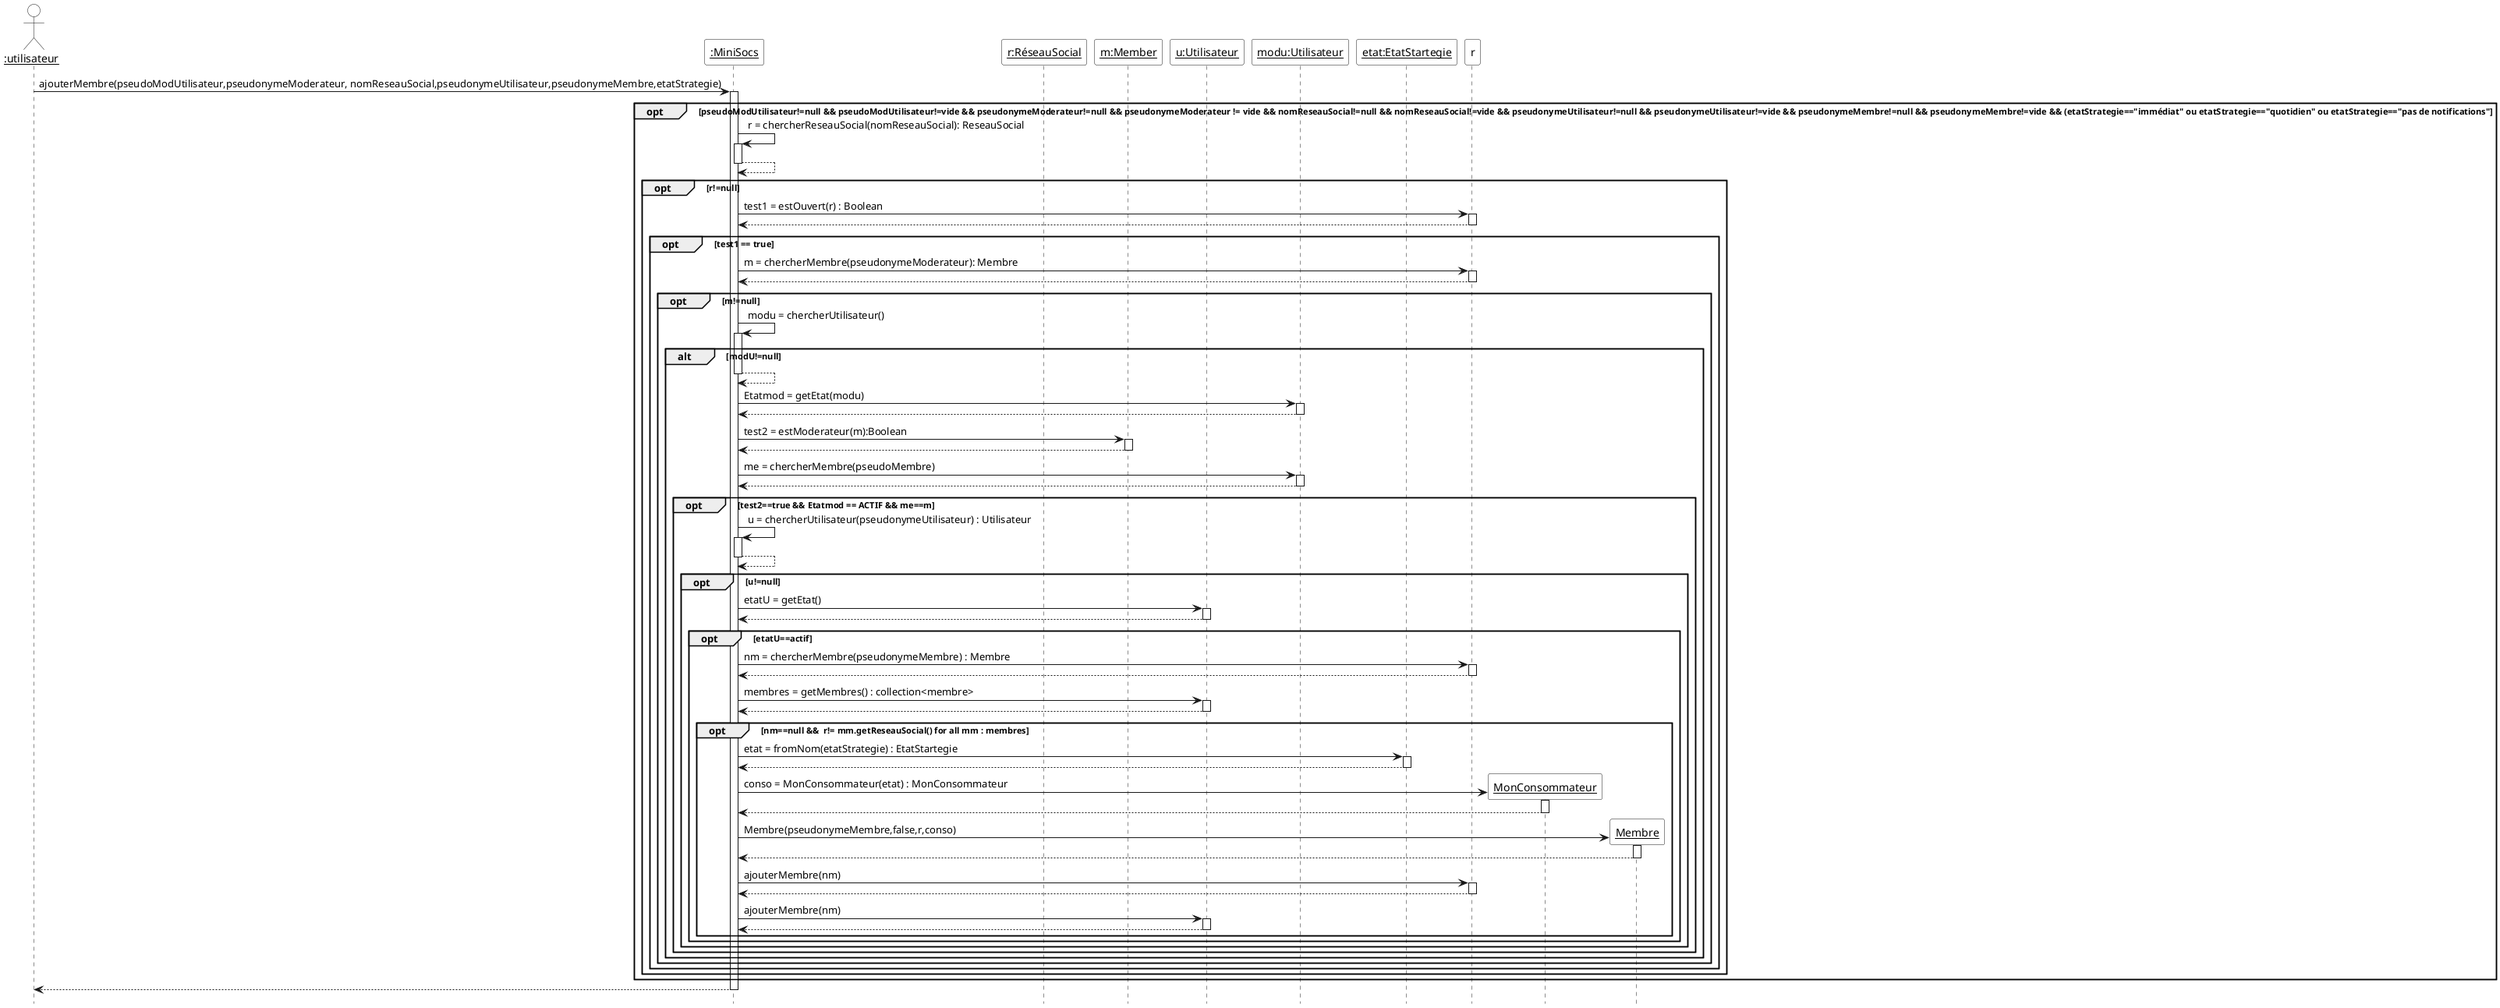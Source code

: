 @startuml

'Configuration charte graphique'
hide footbox
skinparam sequenceParticipantBackgroundColor White
skinparam sequenceActorBackgroundColor White

actor "__:utilisateur__" as m
participant "__:MiniSocs__" as Mini
participant "__r:RéseauSocial__" as RS
participant "__m:Member__" as mod
participant "__u:Utilisateur__" as u
participant "__modu:Utilisateur__" as modu
participant "__etat:EtatStartegie__" as etat

m -> Mini ++: ajouterMembre(pseudoModUtilisateur,pseudonymeModerateur, nomReseauSocial,pseudonymeUtilisateur,pseudonymeMembre,etatStrategie)
opt pseudoModUtilisateur!=null && pseudoModUtilisateur!=vide && pseudonymeModerateur!=null && pseudonymeModerateur != vide && nomReseauSocial!=null && nomReseauSocial!=vide && pseudonymeUtilisateur!=null && pseudonymeUtilisateur!=vide && pseudonymeMembre!=null && pseudonymeMembre!=vide && (etatStrategie=="immédiat" ou etatStrategie=="quotidien" ou etatStrategie=="pas de notifications"
Mini -> Mini ++: r = chercherReseauSocial(nomReseauSocial): ReseauSocial
return
opt r!=null
Mini -> r ++ : test1 = estOuvert(r) : Boolean
return
opt test1 == true
Mini -> r ++: m = chercherMembre(pseudonymeModerateur): Membre
return
opt m!=null
 Mini -> Mini ++ : modu = chercherUtilisateur() 
 alt modU!=null
 return
  Mini -> modu ++ : Etatmod = getEtat(modu)
 return
 Mini -> mod ++ : test2 = estModerateur(m):Boolean
 return
 Mini -> modu ++ : me = chercherMembre(pseudoMembre) 
 return 
 opt test2==true && Etatmod == ACTIF && me==m
Mini -> Mini ++ : u = chercherUtilisateur(pseudonymeUtilisateur) : Utilisateur
return
opt u!=null
    Mini -> u ++ : etatU = getEtat()
    return
 
opt etatU==actif 
Mini -> r ++ : nm = chercherMembre(pseudonymeMembre) : Membre
return
   Mini -> u ++ : membres = getMembres() : collection<membre>
   return
opt nm==null &&  r!= mm.getReseauSocial() for all mm : membres
		   Mini -> etat ++ : etat = fromNom(etatStrategie) : EtatStartegie
		   return
		   create  "__MonConsommateur__" as conso
		   Mini -> conso++: conso = MonConsommateur(etat) : MonConsommateur
		   return
       	   create "__Membre__" as mem
       	   Mini -> mem ++: Membre(pseudonymeMembre,false,r,conso)
	   	   return
	   Mini -> r ++: ajouterMembre(nm)
	   return
	   Mini -> u ++: ajouterMembre(nm)
	   return
    end
end
end
end
end
end
end
end
end
return
@enduml

